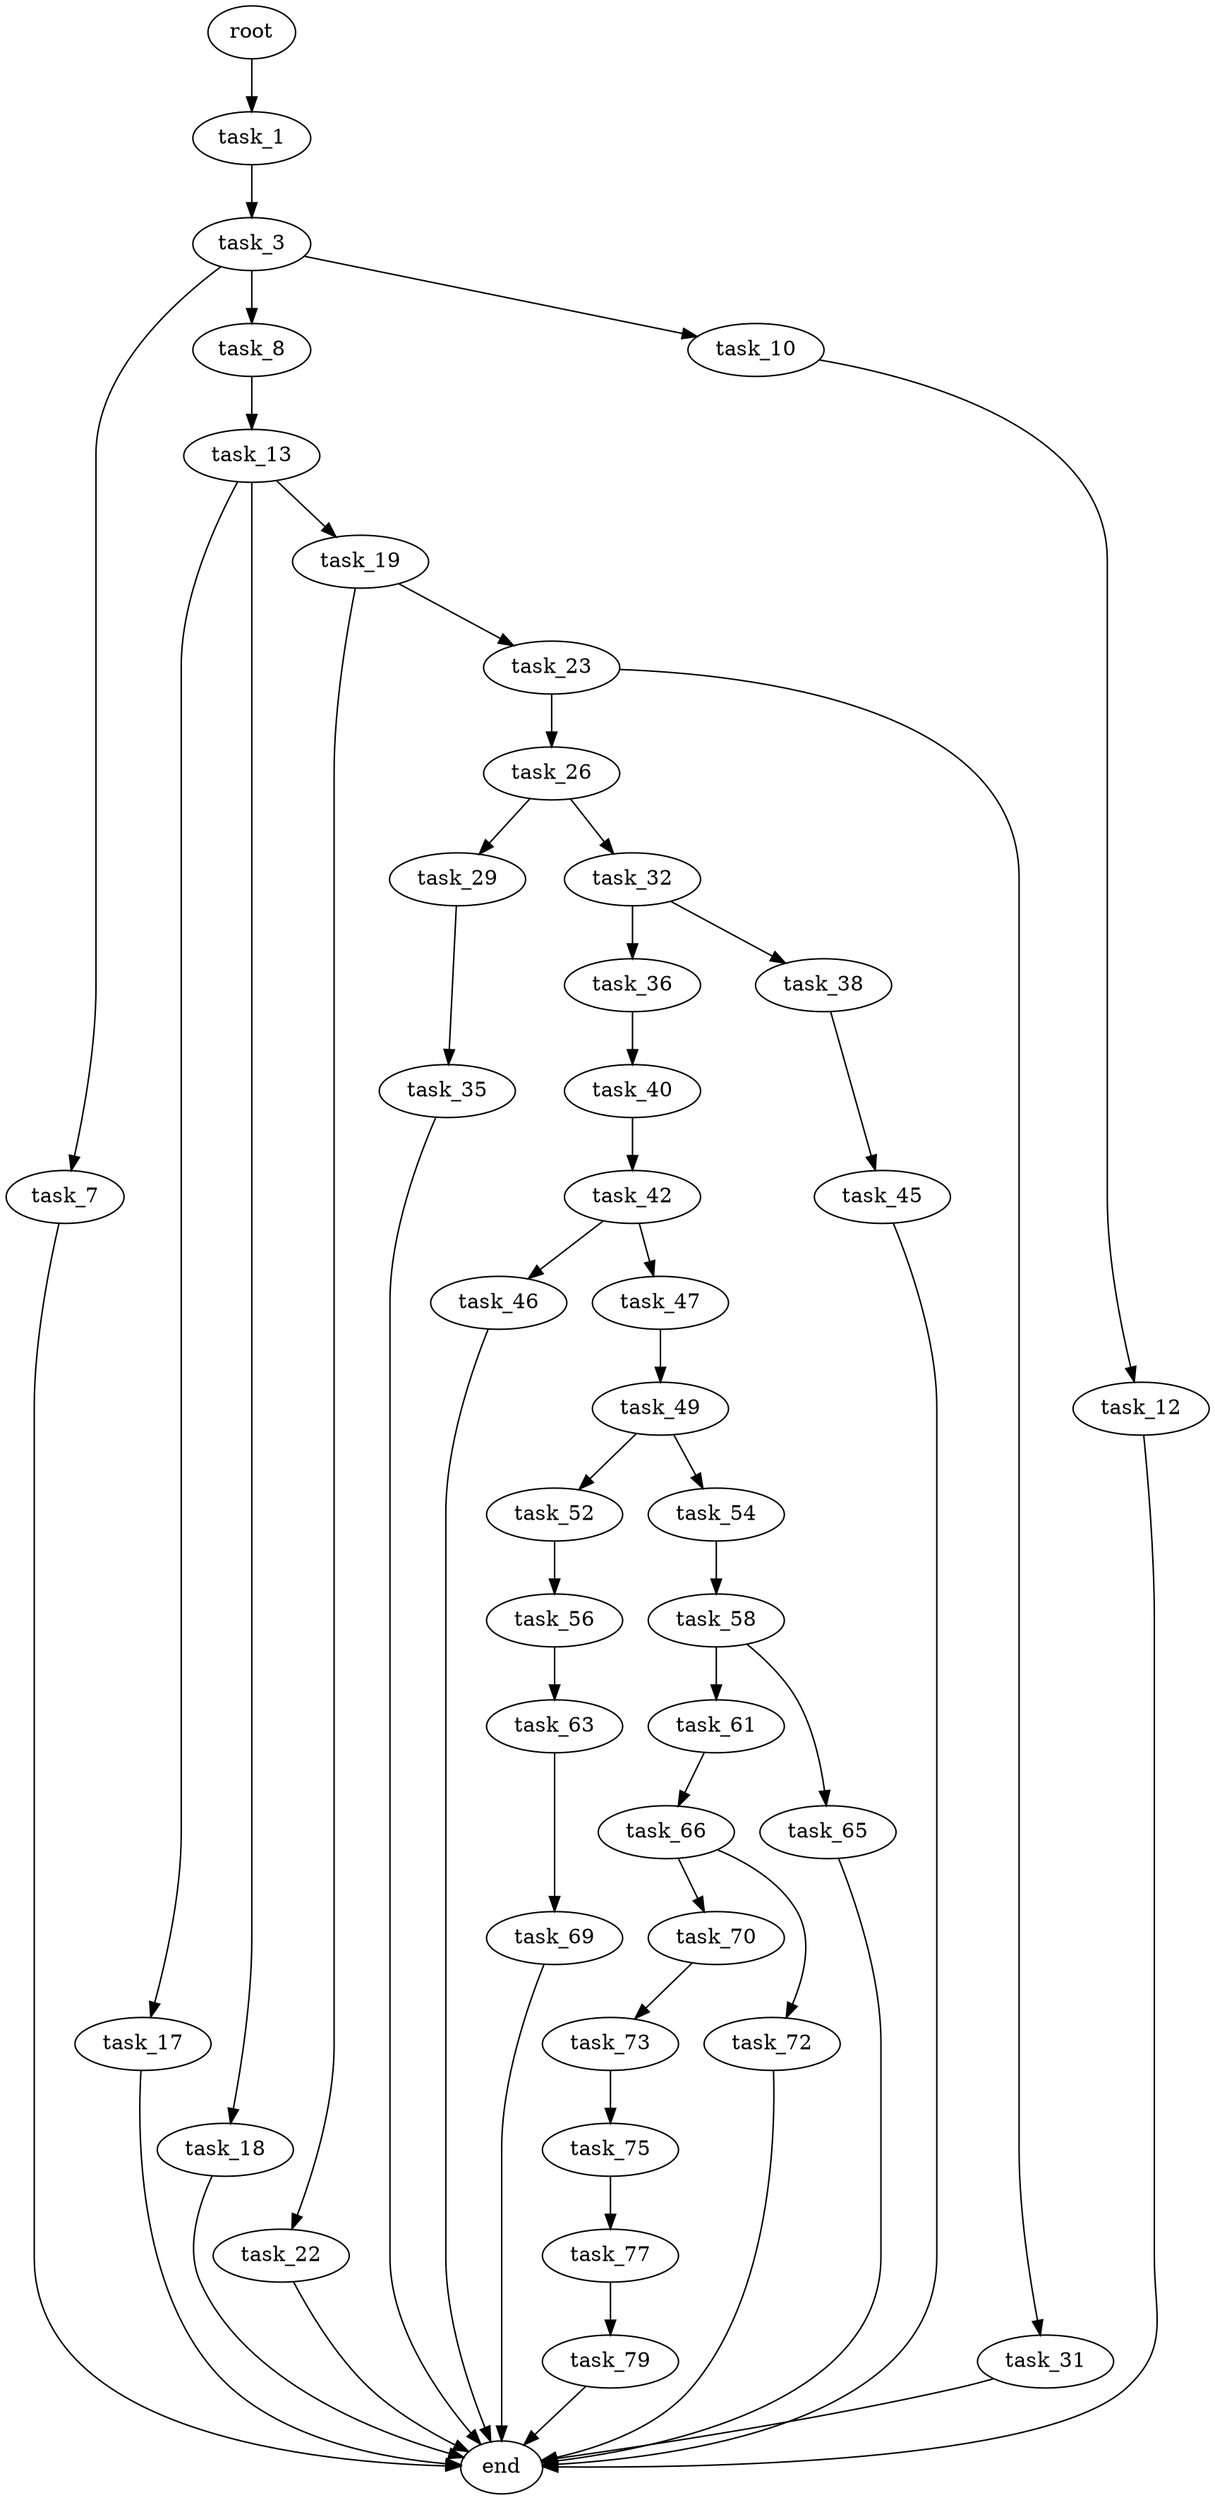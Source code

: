 digraph G {
  root [size="0.000000"];
  task_1 [size="636862950908.000000"];
  task_3 [size="428577525378.000000"];
  task_7 [size="985474602685.000000"];
  task_8 [size="28851606867.000000"];
  task_10 [size="8589934592.000000"];
  end [size="0.000000"];
  task_13 [size="34480457031.000000"];
  task_12 [size="20517344656.000000"];
  task_17 [size="1073741824000.000000"];
  task_18 [size="7198443141.000000"];
  task_19 [size="179718148872.000000"];
  task_22 [size="194269534444.000000"];
  task_23 [size="231928233984.000000"];
  task_26 [size="231928233984.000000"];
  task_31 [size="10199207204.000000"];
  task_29 [size="36339184684.000000"];
  task_32 [size="19818813828.000000"];
  task_35 [size="667568759391.000000"];
  task_36 [size="5837094690.000000"];
  task_38 [size="263883346519.000000"];
  task_40 [size="602120596596.000000"];
  task_45 [size="28991029248.000000"];
  task_42 [size="28991029248.000000"];
  task_46 [size="47806969500.000000"];
  task_47 [size="1348948933815.000000"];
  task_49 [size="9876647087.000000"];
  task_52 [size="203352335555.000000"];
  task_54 [size="20185827515.000000"];
  task_56 [size="368293445632.000000"];
  task_58 [size="12598340825.000000"];
  task_63 [size="50922536903.000000"];
  task_61 [size="25826021338.000000"];
  task_65 [size="15606229986.000000"];
  task_66 [size="19767203269.000000"];
  task_69 [size="201330499082.000000"];
  task_70 [size="368293445632.000000"];
  task_72 [size="29186216218.000000"];
  task_73 [size="5887260804.000000"];
  task_75 [size="438569861652.000000"];
  task_77 [size="370417082776.000000"];
  task_79 [size="28991029248.000000"];

  root -> task_1 [size="1.000000"];
  task_1 -> task_3 [size="838860800.000000"];
  task_3 -> task_7 [size="301989888.000000"];
  task_3 -> task_8 [size="301989888.000000"];
  task_3 -> task_10 [size="301989888.000000"];
  task_7 -> end [size="1.000000"];
  task_8 -> task_13 [size="679477248.000000"];
  task_10 -> task_12 [size="33554432.000000"];
  task_13 -> task_17 [size="838860800.000000"];
  task_13 -> task_18 [size="838860800.000000"];
  task_13 -> task_19 [size="838860800.000000"];
  task_12 -> end [size="1.000000"];
  task_17 -> end [size="1.000000"];
  task_18 -> end [size="1.000000"];
  task_19 -> task_22 [size="134217728.000000"];
  task_19 -> task_23 [size="134217728.000000"];
  task_22 -> end [size="1.000000"];
  task_23 -> task_26 [size="301989888.000000"];
  task_23 -> task_31 [size="301989888.000000"];
  task_26 -> task_29 [size="301989888.000000"];
  task_26 -> task_32 [size="301989888.000000"];
  task_31 -> end [size="1.000000"];
  task_29 -> task_35 [size="838860800.000000"];
  task_32 -> task_36 [size="33554432.000000"];
  task_32 -> task_38 [size="33554432.000000"];
  task_35 -> end [size="1.000000"];
  task_36 -> task_40 [size="301989888.000000"];
  task_38 -> task_45 [size="209715200.000000"];
  task_40 -> task_42 [size="411041792.000000"];
  task_45 -> end [size="1.000000"];
  task_42 -> task_46 [size="75497472.000000"];
  task_42 -> task_47 [size="75497472.000000"];
  task_46 -> end [size="1.000000"];
  task_47 -> task_49 [size="838860800.000000"];
  task_49 -> task_52 [size="679477248.000000"];
  task_49 -> task_54 [size="679477248.000000"];
  task_52 -> task_56 [size="209715200.000000"];
  task_54 -> task_58 [size="679477248.000000"];
  task_56 -> task_63 [size="411041792.000000"];
  task_58 -> task_61 [size="411041792.000000"];
  task_58 -> task_65 [size="411041792.000000"];
  task_63 -> task_69 [size="838860800.000000"];
  task_61 -> task_66 [size="411041792.000000"];
  task_65 -> end [size="1.000000"];
  task_66 -> task_70 [size="33554432.000000"];
  task_66 -> task_72 [size="33554432.000000"];
  task_69 -> end [size="1.000000"];
  task_70 -> task_73 [size="411041792.000000"];
  task_72 -> end [size="1.000000"];
  task_73 -> task_75 [size="134217728.000000"];
  task_75 -> task_77 [size="536870912.000000"];
  task_77 -> task_79 [size="536870912.000000"];
  task_79 -> end [size="1.000000"];
}
